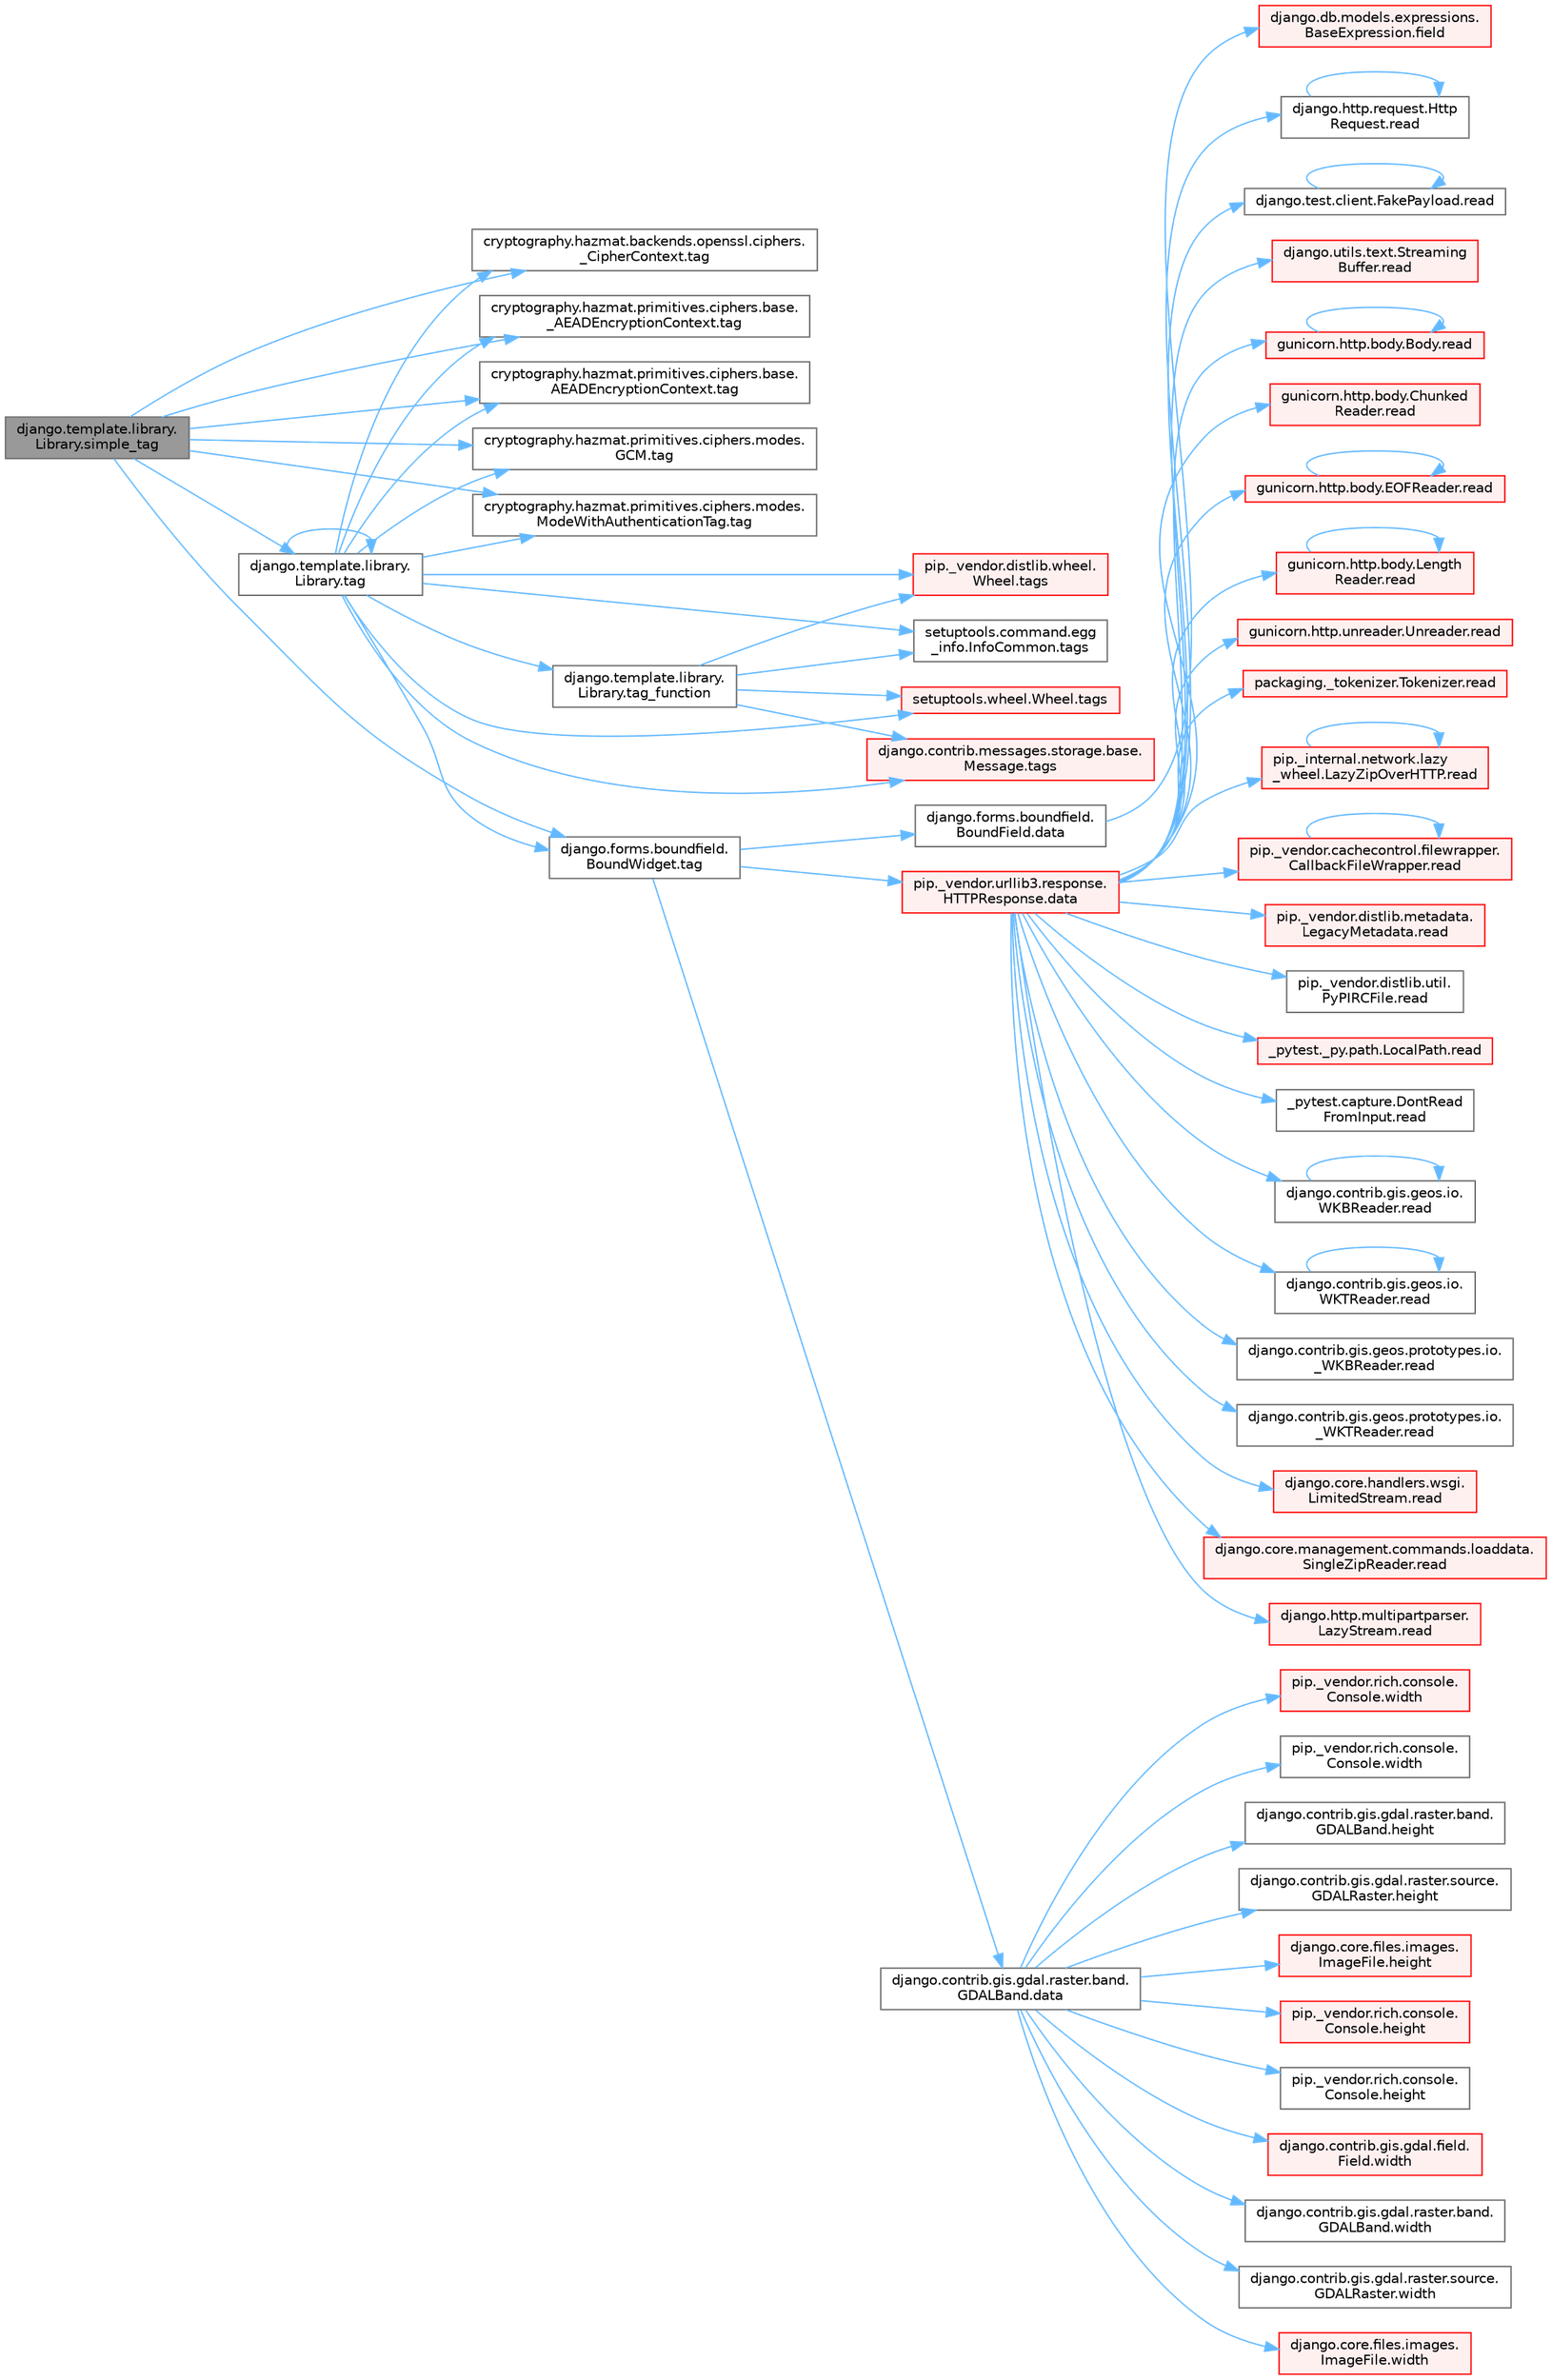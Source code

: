 digraph "django.template.library.Library.simple_tag"
{
 // LATEX_PDF_SIZE
  bgcolor="transparent";
  edge [fontname=Helvetica,fontsize=10,labelfontname=Helvetica,labelfontsize=10];
  node [fontname=Helvetica,fontsize=10,shape=box,height=0.2,width=0.4];
  rankdir="LR";
  Node1 [id="Node000001",label="django.template.library.\lLibrary.simple_tag",height=0.2,width=0.4,color="gray40", fillcolor="grey60", style="filled", fontcolor="black",tooltip=" "];
  Node1 -> Node2 [id="edge1_Node000001_Node000002",color="steelblue1",style="solid",tooltip=" "];
  Node2 [id="Node000002",label="cryptography.hazmat.backends.openssl.ciphers.\l_CipherContext.tag",height=0.2,width=0.4,color="grey40", fillcolor="white", style="filled",URL="$classcryptography_1_1hazmat_1_1backends_1_1openssl_1_1ciphers_1_1___cipher_context.html#ae6dad4d606fc49eb4ddf4a291fed5ca2",tooltip=" "];
  Node1 -> Node3 [id="edge2_Node000001_Node000003",color="steelblue1",style="solid",tooltip=" "];
  Node3 [id="Node000003",label="cryptography.hazmat.primitives.ciphers.base.\l_AEADEncryptionContext.tag",height=0.2,width=0.4,color="grey40", fillcolor="white", style="filled",URL="$classcryptography_1_1hazmat_1_1primitives_1_1ciphers_1_1base_1_1___a_e_a_d_encryption_context.html#a3c27c639cc528b605d569b0ce5f3953f",tooltip=" "];
  Node1 -> Node4 [id="edge3_Node000001_Node000004",color="steelblue1",style="solid",tooltip=" "];
  Node4 [id="Node000004",label="cryptography.hazmat.primitives.ciphers.base.\lAEADEncryptionContext.tag",height=0.2,width=0.4,color="grey40", fillcolor="white", style="filled",URL="$classcryptography_1_1hazmat_1_1primitives_1_1ciphers_1_1base_1_1_a_e_a_d_encryption_context.html#adf3ea3ca6b24494f226b51d51e0fe507",tooltip=" "];
  Node1 -> Node5 [id="edge4_Node000001_Node000005",color="steelblue1",style="solid",tooltip=" "];
  Node5 [id="Node000005",label="cryptography.hazmat.primitives.ciphers.modes.\lGCM.tag",height=0.2,width=0.4,color="grey40", fillcolor="white", style="filled",URL="$classcryptography_1_1hazmat_1_1primitives_1_1ciphers_1_1modes_1_1_g_c_m.html#addf5369d4d757745281f5574f29ca725",tooltip=" "];
  Node1 -> Node6 [id="edge5_Node000001_Node000006",color="steelblue1",style="solid",tooltip=" "];
  Node6 [id="Node000006",label="cryptography.hazmat.primitives.ciphers.modes.\lModeWithAuthenticationTag.tag",height=0.2,width=0.4,color="grey40", fillcolor="white", style="filled",URL="$classcryptography_1_1hazmat_1_1primitives_1_1ciphers_1_1modes_1_1_mode_with_authentication_tag.html#a184ce751a28aa441d024b73667d272a7",tooltip=" "];
  Node1 -> Node7 [id="edge6_Node000001_Node000007",color="steelblue1",style="solid",tooltip=" "];
  Node7 [id="Node000007",label="django.forms.boundfield.\lBoundWidget.tag",height=0.2,width=0.4,color="grey40", fillcolor="white", style="filled",URL="$classdjango_1_1forms_1_1boundfield_1_1_bound_widget.html#a5708b6f8ee83789573ced60a2879e19d",tooltip=" "];
  Node7 -> Node8 [id="edge7_Node000007_Node000008",color="steelblue1",style="solid",tooltip=" "];
  Node8 [id="Node000008",label="django.contrib.gis.gdal.raster.band.\lGDALBand.data",height=0.2,width=0.4,color="grey40", fillcolor="white", style="filled",URL="$classdjango_1_1contrib_1_1gis_1_1gdal_1_1raster_1_1band_1_1_g_d_a_l_band.html#a5d37dc4c4d5a50a21b75460e75f9ee4d",tooltip=" "];
  Node8 -> Node9 [id="edge8_Node000008_Node000009",color="steelblue1",style="solid",tooltip=" "];
  Node9 [id="Node000009",label="django.contrib.gis.gdal.raster.band.\lGDALBand.height",height=0.2,width=0.4,color="grey40", fillcolor="white", style="filled",URL="$classdjango_1_1contrib_1_1gis_1_1gdal_1_1raster_1_1band_1_1_g_d_a_l_band.html#a7bea10d663b16684316ee8a95120ed62",tooltip=" "];
  Node8 -> Node10 [id="edge9_Node000008_Node000010",color="steelblue1",style="solid",tooltip=" "];
  Node10 [id="Node000010",label="django.contrib.gis.gdal.raster.source.\lGDALRaster.height",height=0.2,width=0.4,color="grey40", fillcolor="white", style="filled",URL="$classdjango_1_1contrib_1_1gis_1_1gdal_1_1raster_1_1source_1_1_g_d_a_l_raster.html#a5a893c132270fb65d330a59510a6bff0",tooltip=" "];
  Node8 -> Node11 [id="edge10_Node000008_Node000011",color="steelblue1",style="solid",tooltip=" "];
  Node11 [id="Node000011",label="django.core.files.images.\lImageFile.height",height=0.2,width=0.4,color="red", fillcolor="#FFF0F0", style="filled",URL="$classdjango_1_1core_1_1files_1_1images_1_1_image_file.html#ad4617c14c2a4ffe0b677cd7c1579bd20",tooltip=" "];
  Node8 -> Node4530 [id="edge11_Node000008_Node004530",color="steelblue1",style="solid",tooltip=" "];
  Node4530 [id="Node004530",label="pip._vendor.rich.console.\lConsole.height",height=0.2,width=0.4,color="red", fillcolor="#FFF0F0", style="filled",URL="$classpip_1_1__vendor_1_1rich_1_1console_1_1_console.html#adf55ca44bd09a7285363cdfd2a411a53",tooltip=" "];
  Node8 -> Node4531 [id="edge12_Node000008_Node004531",color="steelblue1",style="solid",tooltip=" "];
  Node4531 [id="Node004531",label="pip._vendor.rich.console.\lConsole.height",height=0.2,width=0.4,color="grey40", fillcolor="white", style="filled",URL="$classpip_1_1__vendor_1_1rich_1_1console_1_1_console.html#ab53d9f9fda0d620f747ea404220d1e89",tooltip=" "];
  Node8 -> Node1838 [id="edge13_Node000008_Node001838",color="steelblue1",style="solid",tooltip=" "];
  Node1838 [id="Node001838",label="django.contrib.gis.gdal.field.\lField.width",height=0.2,width=0.4,color="red", fillcolor="#FFF0F0", style="filled",URL="$classdjango_1_1contrib_1_1gis_1_1gdal_1_1field_1_1_field.html#a9d43a623b937f633a9e6dca9323f5fa7",tooltip=" "];
  Node8 -> Node1839 [id="edge14_Node000008_Node001839",color="steelblue1",style="solid",tooltip=" "];
  Node1839 [id="Node001839",label="django.contrib.gis.gdal.raster.band.\lGDALBand.width",height=0.2,width=0.4,color="grey40", fillcolor="white", style="filled",URL="$classdjango_1_1contrib_1_1gis_1_1gdal_1_1raster_1_1band_1_1_g_d_a_l_band.html#a407780888708f2bb99b4d298eb6d8062",tooltip=" "];
  Node8 -> Node1840 [id="edge15_Node000008_Node001840",color="steelblue1",style="solid",tooltip=" "];
  Node1840 [id="Node001840",label="django.contrib.gis.gdal.raster.source.\lGDALRaster.width",height=0.2,width=0.4,color="grey40", fillcolor="white", style="filled",URL="$classdjango_1_1contrib_1_1gis_1_1gdal_1_1raster_1_1source_1_1_g_d_a_l_raster.html#a58442e42bce5bcabb54fab7a2e636bc2",tooltip=" "];
  Node8 -> Node1841 [id="edge16_Node000008_Node001841",color="steelblue1",style="solid",tooltip=" "];
  Node1841 [id="Node001841",label="django.core.files.images.\lImageFile.width",height=0.2,width=0.4,color="red", fillcolor="#FFF0F0", style="filled",URL="$classdjango_1_1core_1_1files_1_1images_1_1_image_file.html#a3a50a37ab3f2d7395c892a262ecb49bc",tooltip=" "];
  Node8 -> Node1842 [id="edge17_Node000008_Node001842",color="steelblue1",style="solid",tooltip=" "];
  Node1842 [id="Node001842",label="pip._vendor.rich.console.\lConsole.width",height=0.2,width=0.4,color="red", fillcolor="#FFF0F0", style="filled",URL="$classpip_1_1__vendor_1_1rich_1_1console_1_1_console.html#a3163e1b4e2842bc355d0f5c3100ecc08",tooltip=" "];
  Node8 -> Node1843 [id="edge18_Node000008_Node001843",color="steelblue1",style="solid",tooltip=" "];
  Node1843 [id="Node001843",label="pip._vendor.rich.console.\lConsole.width",height=0.2,width=0.4,color="grey40", fillcolor="white", style="filled",URL="$classpip_1_1__vendor_1_1rich_1_1console_1_1_console.html#aa2ba8c5fa1dd224794b0ac2acd384863",tooltip=" "];
  Node7 -> Node263 [id="edge19_Node000007_Node000263",color="steelblue1",style="solid",tooltip=" "];
  Node263 [id="Node000263",label="django.forms.boundfield.\lBoundField.data",height=0.2,width=0.4,color="grey40", fillcolor="white", style="filled",URL="$classdjango_1_1forms_1_1boundfield_1_1_bound_field.html#ad38e19a5099c352218e82322f47b020c",tooltip=" "];
  Node263 -> Node112 [id="edge20_Node000263_Node000112",color="steelblue1",style="solid",tooltip=" "];
  Node112 [id="Node000112",label="django.db.models.expressions.\lBaseExpression.field",height=0.2,width=0.4,color="red", fillcolor="#FFF0F0", style="filled",URL="$classdjango_1_1db_1_1models_1_1expressions_1_1_base_expression.html#a70aeb35391ada82c2e9f02b1c3ac150c",tooltip=" "];
  Node7 -> Node264 [id="edge21_Node000007_Node000264",color="steelblue1",style="solid",tooltip=" "];
  Node264 [id="Node000264",label="pip._vendor.urllib3.response.\lHTTPResponse.data",height=0.2,width=0.4,color="red", fillcolor="#FFF0F0", style="filled",URL="$classpip_1_1__vendor_1_1urllib3_1_1response_1_1_h_t_t_p_response.html#abf3c538704803faf453331b0031f3bdd",tooltip=" "];
  Node264 -> Node51 [id="edge22_Node000264_Node000051",color="steelblue1",style="solid",tooltip=" "];
  Node51 [id="Node000051",label="_pytest._py.path.LocalPath.read",height=0.2,width=0.4,color="red", fillcolor="#FFF0F0", style="filled",URL="$class__pytest_1_1__py_1_1path_1_1_local_path.html#a8640b65f715ce8a258379deb78a68fd8",tooltip=" "];
  Node264 -> Node265 [id="edge23_Node000264_Node000265",color="steelblue1",style="solid",tooltip=" "];
  Node265 [id="Node000265",label="_pytest.capture.DontRead\lFromInput.read",height=0.2,width=0.4,color="grey40", fillcolor="white", style="filled",URL="$class__pytest_1_1capture_1_1_dont_read_from_input.html#abe84d6d5626bed2fa4f52408d2b95d3f",tooltip=" "];
  Node264 -> Node266 [id="edge24_Node000264_Node000266",color="steelblue1",style="solid",tooltip=" "];
  Node266 [id="Node000266",label="django.contrib.gis.geos.io.\lWKBReader.read",height=0.2,width=0.4,color="grey40", fillcolor="white", style="filled",URL="$classdjango_1_1contrib_1_1gis_1_1geos_1_1io_1_1_w_k_b_reader.html#a690153c2f609f20814011beceded4ce6",tooltip=" "];
  Node266 -> Node266 [id="edge25_Node000266_Node000266",color="steelblue1",style="solid",tooltip=" "];
  Node264 -> Node267 [id="edge26_Node000264_Node000267",color="steelblue1",style="solid",tooltip=" "];
  Node267 [id="Node000267",label="django.contrib.gis.geos.io.\lWKTReader.read",height=0.2,width=0.4,color="grey40", fillcolor="white", style="filled",URL="$classdjango_1_1contrib_1_1gis_1_1geos_1_1io_1_1_w_k_t_reader.html#af8cdf42c9388b4ca18b86af2cd174dd0",tooltip=" "];
  Node267 -> Node267 [id="edge27_Node000267_Node000267",color="steelblue1",style="solid",tooltip=" "];
  Node264 -> Node268 [id="edge28_Node000264_Node000268",color="steelblue1",style="solid",tooltip=" "];
  Node268 [id="Node000268",label="django.contrib.gis.geos.prototypes.io.\l_WKBReader.read",height=0.2,width=0.4,color="grey40", fillcolor="white", style="filled",URL="$classdjango_1_1contrib_1_1gis_1_1geos_1_1prototypes_1_1io_1_1___w_k_b_reader.html#a71e78ed5a74b998533ef3801723a5827",tooltip=" "];
  Node264 -> Node269 [id="edge29_Node000264_Node000269",color="steelblue1",style="solid",tooltip=" "];
  Node269 [id="Node000269",label="django.contrib.gis.geos.prototypes.io.\l_WKTReader.read",height=0.2,width=0.4,color="grey40", fillcolor="white", style="filled",URL="$classdjango_1_1contrib_1_1gis_1_1geos_1_1prototypes_1_1io_1_1___w_k_t_reader.html#a97b2007978d99bec56d1bbf4091dd46a",tooltip=" "];
  Node264 -> Node270 [id="edge30_Node000264_Node000270",color="steelblue1",style="solid",tooltip=" "];
  Node270 [id="Node000270",label="django.core.handlers.wsgi.\lLimitedStream.read",height=0.2,width=0.4,color="red", fillcolor="#FFF0F0", style="filled",URL="$classdjango_1_1core_1_1handlers_1_1wsgi_1_1_limited_stream.html#a01766186550a2bafd2a0c0cac1117797",tooltip=" "];
  Node264 -> Node274 [id="edge31_Node000264_Node000274",color="steelblue1",style="solid",tooltip=" "];
  Node274 [id="Node000274",label="django.core.management.commands.loaddata.\lSingleZipReader.read",height=0.2,width=0.4,color="red", fillcolor="#FFF0F0", style="filled",URL="$classdjango_1_1core_1_1management_1_1commands_1_1loaddata_1_1_single_zip_reader.html#a6c6512afb638e535f6d9973329238ec1",tooltip=" "];
  Node264 -> Node279 [id="edge32_Node000264_Node000279",color="steelblue1",style="solid",tooltip=" "];
  Node279 [id="Node000279",label="django.http.multipartparser.\lLazyStream.read",height=0.2,width=0.4,color="red", fillcolor="#FFF0F0", style="filled",URL="$classdjango_1_1http_1_1multipartparser_1_1_lazy_stream.html#af5553676fbef507453fe16dbce30f2d6",tooltip=" "];
  Node264 -> Node282 [id="edge33_Node000264_Node000282",color="steelblue1",style="solid",tooltip=" "];
  Node282 [id="Node000282",label="django.http.request.Http\lRequest.read",height=0.2,width=0.4,color="grey40", fillcolor="white", style="filled",URL="$classdjango_1_1http_1_1request_1_1_http_request.html#a7b5205e754042f5dc1400c5f6884da05",tooltip=" "];
  Node282 -> Node282 [id="edge34_Node000282_Node000282",color="steelblue1",style="solid",tooltip=" "];
  Node264 -> Node283 [id="edge35_Node000264_Node000283",color="steelblue1",style="solid",tooltip=" "];
  Node283 [id="Node000283",label="django.test.client.FakePayload.read",height=0.2,width=0.4,color="grey40", fillcolor="white", style="filled",URL="$classdjango_1_1test_1_1client_1_1_fake_payload.html#a4968728a37f7ecfa436f7156923f32fc",tooltip=" "];
  Node283 -> Node283 [id="edge36_Node000283_Node000283",color="steelblue1",style="solid",tooltip=" "];
  Node264 -> Node284 [id="edge37_Node000264_Node000284",color="steelblue1",style="solid",tooltip=" "];
  Node284 [id="Node000284",label="django.utils.text.Streaming\lBuffer.read",height=0.2,width=0.4,color="red", fillcolor="#FFF0F0", style="filled",URL="$classdjango_1_1utils_1_1text_1_1_streaming_buffer.html#a0d8c76cbb45b290915e65a79dabe0d7b",tooltip=" "];
  Node264 -> Node321 [id="edge38_Node000264_Node000321",color="steelblue1",style="solid",tooltip=" "];
  Node321 [id="Node000321",label="gunicorn.http.body.Body.read",height=0.2,width=0.4,color="red", fillcolor="#FFF0F0", style="filled",URL="$classgunicorn_1_1http_1_1body_1_1_body.html#a26fa33ab9da80d4da60638f902d8bbd8",tooltip=" "];
  Node321 -> Node321 [id="edge39_Node000321_Node000321",color="steelblue1",style="solid",tooltip=" "];
  Node264 -> Node324 [id="edge40_Node000264_Node000324",color="steelblue1",style="solid",tooltip=" "];
  Node324 [id="Node000324",label="gunicorn.http.body.Chunked\lReader.read",height=0.2,width=0.4,color="red", fillcolor="#FFF0F0", style="filled",URL="$classgunicorn_1_1http_1_1body_1_1_chunked_reader.html#aa291cdee58cf19e63d92914442ab2d7e",tooltip=" "];
  Node264 -> Node330 [id="edge41_Node000264_Node000330",color="steelblue1",style="solid",tooltip=" "];
  Node330 [id="Node000330",label="gunicorn.http.body.EOFReader.read",height=0.2,width=0.4,color="red", fillcolor="#FFF0F0", style="filled",URL="$classgunicorn_1_1http_1_1body_1_1_e_o_f_reader.html#a6ae0aab25c53911d59fcbb87c1dfa602",tooltip=" "];
  Node330 -> Node330 [id="edge42_Node000330_Node000330",color="steelblue1",style="solid",tooltip=" "];
  Node264 -> Node333 [id="edge43_Node000264_Node000333",color="steelblue1",style="solid",tooltip=" "];
  Node333 [id="Node000333",label="gunicorn.http.body.Length\lReader.read",height=0.2,width=0.4,color="red", fillcolor="#FFF0F0", style="filled",URL="$classgunicorn_1_1http_1_1body_1_1_length_reader.html#a78c9415492b01b7b1553a481fe9aef7e",tooltip=" "];
  Node333 -> Node333 [id="edge44_Node000333_Node000333",color="steelblue1",style="solid",tooltip=" "];
  Node264 -> Node335 [id="edge45_Node000264_Node000335",color="steelblue1",style="solid",tooltip=" "];
  Node335 [id="Node000335",label="gunicorn.http.unreader.Unreader.read",height=0.2,width=0.4,color="red", fillcolor="#FFF0F0", style="filled",URL="$classgunicorn_1_1http_1_1unreader_1_1_unreader.html#a4d05a3b72ffb1dd09d3e4b3dd1d1e44c",tooltip=" "];
  Node264 -> Node4296 [id="edge46_Node000264_Node004296",color="steelblue1",style="solid",tooltip=" "];
  Node4296 [id="Node004296",label="packaging._tokenizer.Tokenizer.read",height=0.2,width=0.4,color="red", fillcolor="#FFF0F0", style="filled",URL="$classpackaging_1_1__tokenizer_1_1_tokenizer.html#a0338e1186dd1574082f047fdff9b3b2d",tooltip=" "];
  Node264 -> Node4297 [id="edge47_Node000264_Node004297",color="steelblue1",style="solid",tooltip=" "];
  Node4297 [id="Node004297",label="pip._internal.network.lazy\l_wheel.LazyZipOverHTTP.read",height=0.2,width=0.4,color="red", fillcolor="#FFF0F0", style="filled",URL="$classpip_1_1__internal_1_1network_1_1lazy__wheel_1_1_lazy_zip_over_h_t_t_p.html#adb8837e292941df2568b4de4082ecf19",tooltip=" "];
  Node4297 -> Node4297 [id="edge48_Node004297_Node004297",color="steelblue1",style="solid",tooltip=" "];
  Node264 -> Node4311 [id="edge49_Node000264_Node004311",color="steelblue1",style="solid",tooltip=" "];
  Node4311 [id="Node004311",label="pip._vendor.cachecontrol.filewrapper.\lCallbackFileWrapper.read",height=0.2,width=0.4,color="red", fillcolor="#FFF0F0", style="filled",URL="$classpip_1_1__vendor_1_1cachecontrol_1_1filewrapper_1_1_callback_file_wrapper.html#afceb112c071f7b24b9db274a61213b68",tooltip=" "];
  Node4311 -> Node4311 [id="edge50_Node004311_Node004311",color="steelblue1",style="solid",tooltip=" "];
  Node264 -> Node4313 [id="edge51_Node000264_Node004313",color="steelblue1",style="solid",tooltip=" "];
  Node4313 [id="Node004313",label="pip._vendor.distlib.metadata.\lLegacyMetadata.read",height=0.2,width=0.4,color="red", fillcolor="#FFF0F0", style="filled",URL="$classpip_1_1__vendor_1_1distlib_1_1metadata_1_1_legacy_metadata.html#a5473003d19554803bc6f7f4af863060f",tooltip=" "];
  Node264 -> Node4315 [id="edge52_Node000264_Node004315",color="steelblue1",style="solid",tooltip=" "];
  Node4315 [id="Node004315",label="pip._vendor.distlib.util.\lPyPIRCFile.read",height=0.2,width=0.4,color="grey40", fillcolor="white", style="filled",URL="$classpip_1_1__vendor_1_1distlib_1_1util_1_1_py_p_i_r_c_file.html#a9db831938fff0ca340efdb70381bc7b1",tooltip=" "];
  Node1 -> Node4532 [id="edge53_Node000001_Node004532",color="steelblue1",style="solid",tooltip=" "];
  Node4532 [id="Node004532",label="django.template.library.\lLibrary.tag",height=0.2,width=0.4,color="grey40", fillcolor="white", style="filled",URL="$classdjango_1_1template_1_1library_1_1_library.html#a3a42e8a0a94b6f4b0949819bfbdfcb3d",tooltip=" "];
  Node4532 -> Node2 [id="edge54_Node004532_Node000002",color="steelblue1",style="solid",tooltip=" "];
  Node4532 -> Node3 [id="edge55_Node004532_Node000003",color="steelblue1",style="solid",tooltip=" "];
  Node4532 -> Node4 [id="edge56_Node004532_Node000004",color="steelblue1",style="solid",tooltip=" "];
  Node4532 -> Node5 [id="edge57_Node004532_Node000005",color="steelblue1",style="solid",tooltip=" "];
  Node4532 -> Node6 [id="edge58_Node004532_Node000006",color="steelblue1",style="solid",tooltip=" "];
  Node4532 -> Node7 [id="edge59_Node004532_Node000007",color="steelblue1",style="solid",tooltip=" "];
  Node4532 -> Node4532 [id="edge60_Node004532_Node004532",color="steelblue1",style="solid",tooltip=" "];
  Node4532 -> Node4533 [id="edge61_Node004532_Node004533",color="steelblue1",style="solid",tooltip=" "];
  Node4533 [id="Node004533",label="django.template.library.\lLibrary.tag_function",height=0.2,width=0.4,color="grey40", fillcolor="white", style="filled",URL="$classdjango_1_1template_1_1library_1_1_library.html#aacbd68c7da45960b97517adcdb9c302a",tooltip=" "];
  Node4533 -> Node2255 [id="edge62_Node004533_Node002255",color="steelblue1",style="solid",tooltip=" "];
  Node2255 [id="Node002255",label="django.contrib.messages.storage.base.\lMessage.tags",height=0.2,width=0.4,color="red", fillcolor="#FFF0F0", style="filled",URL="$classdjango_1_1contrib_1_1messages_1_1storage_1_1base_1_1_message.html#af933787f8f0cca5054dd7b532447206a",tooltip=" "];
  Node4533 -> Node2257 [id="edge63_Node004533_Node002257",color="steelblue1",style="solid",tooltip=" "];
  Node2257 [id="Node002257",label="pip._vendor.distlib.wheel.\lWheel.tags",height=0.2,width=0.4,color="red", fillcolor="#FFF0F0", style="filled",URL="$classpip_1_1__vendor_1_1distlib_1_1wheel_1_1_wheel.html#a02379d49449585f1a788b45d27669310",tooltip=" "];
  Node4533 -> Node2258 [id="edge64_Node004533_Node002258",color="steelblue1",style="solid",tooltip=" "];
  Node2258 [id="Node002258",label="setuptools.command.egg\l_info.InfoCommon.tags",height=0.2,width=0.4,color="grey40", fillcolor="white", style="filled",URL="$classsetuptools_1_1command_1_1egg__info_1_1_info_common.html#abcca8a931d337f78da86f87c4b01daee",tooltip=" "];
  Node4533 -> Node2259 [id="edge65_Node004533_Node002259",color="steelblue1",style="solid",tooltip=" "];
  Node2259 [id="Node002259",label="setuptools.wheel.Wheel.tags",height=0.2,width=0.4,color="red", fillcolor="#FFF0F0", style="filled",URL="$classsetuptools_1_1wheel_1_1_wheel.html#a6c0d21cd61fcffbc4e7627d178f2d824",tooltip=" "];
  Node4532 -> Node2255 [id="edge66_Node004532_Node002255",color="steelblue1",style="solid",tooltip=" "];
  Node4532 -> Node2257 [id="edge67_Node004532_Node002257",color="steelblue1",style="solid",tooltip=" "];
  Node4532 -> Node2258 [id="edge68_Node004532_Node002258",color="steelblue1",style="solid",tooltip=" "];
  Node4532 -> Node2259 [id="edge69_Node004532_Node002259",color="steelblue1",style="solid",tooltip=" "];
}
